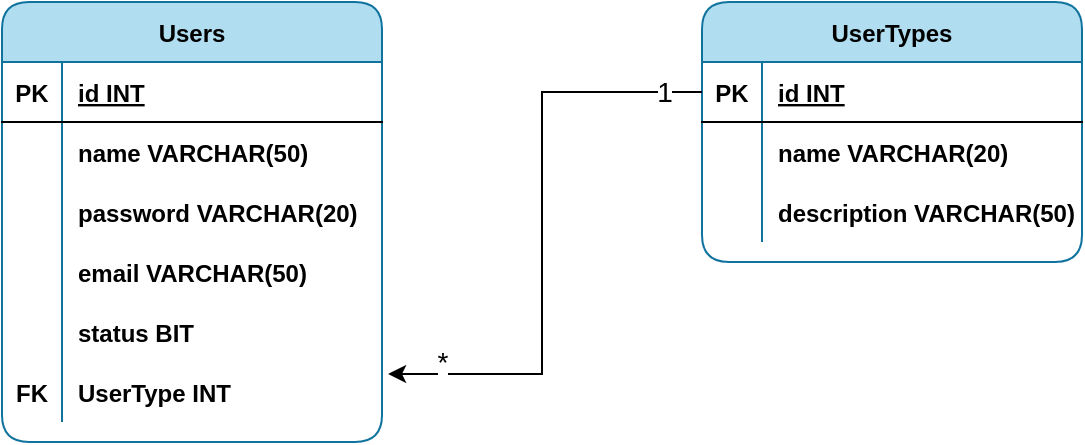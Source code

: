 <mxfile version="15.4.0" type="device"><diagram id="R2lEEEUBdFMjLlhIrx00" name="Page-1"><mxGraphModel dx="1064" dy="494" grid="1" gridSize="10" guides="1" tooltips="1" connect="1" arrows="1" fold="1" page="1" pageScale="1" pageWidth="850" pageHeight="1100" math="0" shadow="0" extFonts="Permanent Marker^https://fonts.googleapis.com/css?family=Permanent+Marker"><root><mxCell id="0"/><mxCell id="1" parent="0"/><mxCell id="CzEHlBc1Xpwd7CCSEpgQ-1" value="Users" style="shape=table;startSize=30;container=1;collapsible=1;childLayout=tableLayout;fixedRows=1;rowLines=0;fontStyle=1;align=center;resizeLast=1;rounded=1;fillColor=#b1ddf0;strokeColor=#10739e;" parent="1" vertex="1"><mxGeometry x="180" y="100" width="190" height="220" as="geometry"/></mxCell><mxCell id="CzEHlBc1Xpwd7CCSEpgQ-2" value="" style="shape=partialRectangle;collapsible=0;dropTarget=0;pointerEvents=0;fillColor=none;top=0;left=0;bottom=1;right=0;points=[[0,0.5],[1,0.5]];portConstraint=eastwest;" parent="CzEHlBc1Xpwd7CCSEpgQ-1" vertex="1"><mxGeometry y="30" width="190" height="30" as="geometry"/></mxCell><mxCell id="CzEHlBc1Xpwd7CCSEpgQ-3" value="PK" style="shape=partialRectangle;connectable=0;fillColor=none;top=0;left=0;bottom=0;right=0;fontStyle=1;overflow=hidden;" parent="CzEHlBc1Xpwd7CCSEpgQ-2" vertex="1"><mxGeometry width="30" height="30" as="geometry"><mxRectangle width="30" height="30" as="alternateBounds"/></mxGeometry></mxCell><mxCell id="CzEHlBc1Xpwd7CCSEpgQ-4" value="id INT" style="shape=partialRectangle;connectable=0;fillColor=none;top=0;left=0;bottom=0;right=0;align=left;spacingLeft=6;fontStyle=5;overflow=hidden;" parent="CzEHlBc1Xpwd7CCSEpgQ-2" vertex="1"><mxGeometry x="30" width="160" height="30" as="geometry"><mxRectangle width="160" height="30" as="alternateBounds"/></mxGeometry></mxCell><mxCell id="CzEHlBc1Xpwd7CCSEpgQ-5" value="" style="shape=partialRectangle;collapsible=0;dropTarget=0;pointerEvents=0;fillColor=none;top=0;left=0;bottom=0;right=0;points=[[0,0.5],[1,0.5]];portConstraint=eastwest;" parent="CzEHlBc1Xpwd7CCSEpgQ-1" vertex="1"><mxGeometry y="60" width="190" height="30" as="geometry"/></mxCell><mxCell id="CzEHlBc1Xpwd7CCSEpgQ-6" value="" style="shape=partialRectangle;connectable=0;fillColor=none;top=0;left=0;bottom=0;right=0;editable=1;overflow=hidden;" parent="CzEHlBc1Xpwd7CCSEpgQ-5" vertex="1"><mxGeometry width="30" height="30" as="geometry"><mxRectangle width="30" height="30" as="alternateBounds"/></mxGeometry></mxCell><mxCell id="CzEHlBc1Xpwd7CCSEpgQ-7" value="name VARCHAR(50)" style="shape=partialRectangle;connectable=0;fillColor=none;top=0;left=0;bottom=0;right=0;align=left;spacingLeft=6;overflow=hidden;fontStyle=1" parent="CzEHlBc1Xpwd7CCSEpgQ-5" vertex="1"><mxGeometry x="30" width="160" height="30" as="geometry"><mxRectangle width="160" height="30" as="alternateBounds"/></mxGeometry></mxCell><mxCell id="CzEHlBc1Xpwd7CCSEpgQ-8" value="" style="shape=partialRectangle;collapsible=0;dropTarget=0;pointerEvents=0;fillColor=none;top=0;left=0;bottom=0;right=0;points=[[0,0.5],[1,0.5]];portConstraint=eastwest;" parent="CzEHlBc1Xpwd7CCSEpgQ-1" vertex="1"><mxGeometry y="90" width="190" height="30" as="geometry"/></mxCell><mxCell id="CzEHlBc1Xpwd7CCSEpgQ-9" value="" style="shape=partialRectangle;connectable=0;fillColor=none;top=0;left=0;bottom=0;right=0;editable=1;overflow=hidden;" parent="CzEHlBc1Xpwd7CCSEpgQ-8" vertex="1"><mxGeometry width="30" height="30" as="geometry"><mxRectangle width="30" height="30" as="alternateBounds"/></mxGeometry></mxCell><mxCell id="CzEHlBc1Xpwd7CCSEpgQ-10" value="password VARCHAR(20)" style="shape=partialRectangle;connectable=0;fillColor=none;top=0;left=0;bottom=0;right=0;align=left;spacingLeft=6;overflow=hidden;fontStyle=1" parent="CzEHlBc1Xpwd7CCSEpgQ-8" vertex="1"><mxGeometry x="30" width="160" height="30" as="geometry"><mxRectangle width="160" height="30" as="alternateBounds"/></mxGeometry></mxCell><mxCell id="CzEHlBc1Xpwd7CCSEpgQ-11" value="" style="shape=partialRectangle;collapsible=0;dropTarget=0;pointerEvents=0;fillColor=none;top=0;left=0;bottom=0;right=0;points=[[0,0.5],[1,0.5]];portConstraint=eastwest;" parent="CzEHlBc1Xpwd7CCSEpgQ-1" vertex="1"><mxGeometry y="120" width="190" height="30" as="geometry"/></mxCell><mxCell id="CzEHlBc1Xpwd7CCSEpgQ-12" value="" style="shape=partialRectangle;connectable=0;fillColor=none;top=0;left=0;bottom=0;right=0;editable=1;overflow=hidden;" parent="CzEHlBc1Xpwd7CCSEpgQ-11" vertex="1"><mxGeometry width="30" height="30" as="geometry"><mxRectangle width="30" height="30" as="alternateBounds"/></mxGeometry></mxCell><mxCell id="CzEHlBc1Xpwd7CCSEpgQ-13" value="email VARCHAR(50)" style="shape=partialRectangle;connectable=0;fillColor=none;top=0;left=0;bottom=0;right=0;align=left;spacingLeft=6;overflow=hidden;fontStyle=1" parent="CzEHlBc1Xpwd7CCSEpgQ-11" vertex="1"><mxGeometry x="30" width="160" height="30" as="geometry"><mxRectangle width="160" height="30" as="alternateBounds"/></mxGeometry></mxCell><mxCell id="CzEHlBc1Xpwd7CCSEpgQ-14" value="" style="shape=partialRectangle;collapsible=0;dropTarget=0;pointerEvents=0;fillColor=none;top=0;left=0;bottom=0;right=0;points=[[0,0.5],[1,0.5]];portConstraint=eastwest;" parent="CzEHlBc1Xpwd7CCSEpgQ-1" vertex="1"><mxGeometry y="150" width="190" height="30" as="geometry"/></mxCell><mxCell id="CzEHlBc1Xpwd7CCSEpgQ-15" value="" style="shape=partialRectangle;connectable=0;fillColor=none;top=0;left=0;bottom=0;right=0;editable=1;overflow=hidden;" parent="CzEHlBc1Xpwd7CCSEpgQ-14" vertex="1"><mxGeometry width="30" height="30" as="geometry"><mxRectangle width="30" height="30" as="alternateBounds"/></mxGeometry></mxCell><mxCell id="CzEHlBc1Xpwd7CCSEpgQ-16" value="status BIT" style="shape=partialRectangle;connectable=0;fillColor=none;top=0;left=0;bottom=0;right=0;align=left;spacingLeft=6;overflow=hidden;fontStyle=1" parent="CzEHlBc1Xpwd7CCSEpgQ-14" vertex="1"><mxGeometry x="30" width="160" height="30" as="geometry"><mxRectangle width="160" height="30" as="alternateBounds"/></mxGeometry></mxCell><mxCell id="CzEHlBc1Xpwd7CCSEpgQ-23" value="" style="shape=partialRectangle;collapsible=0;dropTarget=0;pointerEvents=0;fillColor=none;top=0;left=0;bottom=0;right=0;points=[[0,0.5],[1,0.5]];portConstraint=eastwest;" parent="CzEHlBc1Xpwd7CCSEpgQ-1" vertex="1"><mxGeometry y="180" width="190" height="30" as="geometry"/></mxCell><mxCell id="CzEHlBc1Xpwd7CCSEpgQ-24" value="FK" style="shape=partialRectangle;connectable=0;fillColor=none;top=0;left=0;bottom=0;right=0;editable=1;overflow=hidden;fontStyle=1" parent="CzEHlBc1Xpwd7CCSEpgQ-23" vertex="1"><mxGeometry width="30" height="30" as="geometry"><mxRectangle width="30" height="30" as="alternateBounds"/></mxGeometry></mxCell><mxCell id="CzEHlBc1Xpwd7CCSEpgQ-25" value="UserType INT" style="shape=partialRectangle;connectable=0;fillColor=none;top=0;left=0;bottom=0;right=0;align=left;spacingLeft=6;overflow=hidden;fontStyle=1" parent="CzEHlBc1Xpwd7CCSEpgQ-23" vertex="1"><mxGeometry x="30" width="160" height="30" as="geometry"><mxRectangle width="160" height="30" as="alternateBounds"/></mxGeometry></mxCell><mxCell id="CzEHlBc1Xpwd7CCSEpgQ-45" value="UserTypes" style="shape=table;startSize=30;container=1;collapsible=1;childLayout=tableLayout;fixedRows=1;rowLines=0;fontStyle=1;align=center;resizeLast=1;rounded=1;fillColor=#b1ddf0;strokeColor=#10739e;" parent="1" vertex="1"><mxGeometry x="530" y="100" width="190" height="130" as="geometry"/></mxCell><mxCell id="CzEHlBc1Xpwd7CCSEpgQ-46" value="" style="shape=partialRectangle;collapsible=0;dropTarget=0;pointerEvents=0;fillColor=none;top=0;left=0;bottom=1;right=0;points=[[0,0.5],[1,0.5]];portConstraint=eastwest;" parent="CzEHlBc1Xpwd7CCSEpgQ-45" vertex="1"><mxGeometry y="30" width="190" height="30" as="geometry"/></mxCell><mxCell id="CzEHlBc1Xpwd7CCSEpgQ-47" value="PK" style="shape=partialRectangle;connectable=0;fillColor=none;top=0;left=0;bottom=0;right=0;fontStyle=1;overflow=hidden;" parent="CzEHlBc1Xpwd7CCSEpgQ-46" vertex="1"><mxGeometry width="30" height="30" as="geometry"><mxRectangle width="30" height="30" as="alternateBounds"/></mxGeometry></mxCell><mxCell id="CzEHlBc1Xpwd7CCSEpgQ-48" value="id INT" style="shape=partialRectangle;connectable=0;fillColor=none;top=0;left=0;bottom=0;right=0;align=left;spacingLeft=6;fontStyle=5;overflow=hidden;" parent="CzEHlBc1Xpwd7CCSEpgQ-46" vertex="1"><mxGeometry x="30" width="160" height="30" as="geometry"><mxRectangle width="160" height="30" as="alternateBounds"/></mxGeometry></mxCell><mxCell id="CzEHlBc1Xpwd7CCSEpgQ-49" value="" style="shape=partialRectangle;collapsible=0;dropTarget=0;pointerEvents=0;fillColor=none;top=0;left=0;bottom=0;right=0;points=[[0,0.5],[1,0.5]];portConstraint=eastwest;" parent="CzEHlBc1Xpwd7CCSEpgQ-45" vertex="1"><mxGeometry y="60" width="190" height="30" as="geometry"/></mxCell><mxCell id="CzEHlBc1Xpwd7CCSEpgQ-50" value="" style="shape=partialRectangle;connectable=0;fillColor=none;top=0;left=0;bottom=0;right=0;editable=1;overflow=hidden;" parent="CzEHlBc1Xpwd7CCSEpgQ-49" vertex="1"><mxGeometry width="30" height="30" as="geometry"><mxRectangle width="30" height="30" as="alternateBounds"/></mxGeometry></mxCell><mxCell id="CzEHlBc1Xpwd7CCSEpgQ-51" value="name VARCHAR(20)" style="shape=partialRectangle;connectable=0;fillColor=none;top=0;left=0;bottom=0;right=0;align=left;spacingLeft=6;overflow=hidden;fontStyle=1" parent="CzEHlBc1Xpwd7CCSEpgQ-49" vertex="1"><mxGeometry x="30" width="160" height="30" as="geometry"><mxRectangle width="160" height="30" as="alternateBounds"/></mxGeometry></mxCell><mxCell id="CzEHlBc1Xpwd7CCSEpgQ-52" value="" style="shape=partialRectangle;collapsible=0;dropTarget=0;pointerEvents=0;fillColor=none;top=0;left=0;bottom=0;right=0;points=[[0,0.5],[1,0.5]];portConstraint=eastwest;" parent="CzEHlBc1Xpwd7CCSEpgQ-45" vertex="1"><mxGeometry y="90" width="190" height="30" as="geometry"/></mxCell><mxCell id="CzEHlBc1Xpwd7CCSEpgQ-53" value="" style="shape=partialRectangle;connectable=0;fillColor=none;top=0;left=0;bottom=0;right=0;editable=1;overflow=hidden;" parent="CzEHlBc1Xpwd7CCSEpgQ-52" vertex="1"><mxGeometry width="30" height="30" as="geometry"><mxRectangle width="30" height="30" as="alternateBounds"/></mxGeometry></mxCell><mxCell id="CzEHlBc1Xpwd7CCSEpgQ-54" value="description VARCHAR(50)" style="shape=partialRectangle;connectable=0;fillColor=none;top=0;left=0;bottom=0;right=0;align=left;spacingLeft=6;overflow=hidden;fontStyle=1" parent="CzEHlBc1Xpwd7CCSEpgQ-52" vertex="1"><mxGeometry x="30" width="160" height="30" as="geometry"><mxRectangle width="160" height="30" as="alternateBounds"/></mxGeometry></mxCell><mxCell id="CzEHlBc1Xpwd7CCSEpgQ-63" style="edgeStyle=orthogonalEdgeStyle;rounded=0;orthogonalLoop=1;jettySize=auto;html=1;exitX=0;exitY=0.5;exitDx=0;exitDy=0;entryX=1.016;entryY=0.2;entryDx=0;entryDy=0;entryPerimeter=0;" parent="1" source="CzEHlBc1Xpwd7CCSEpgQ-46" target="CzEHlBc1Xpwd7CCSEpgQ-23" edge="1"><mxGeometry relative="1" as="geometry"/></mxCell><mxCell id="CzEHlBc1Xpwd7CCSEpgQ-64" value="1" style="edgeLabel;html=1;align=center;verticalAlign=middle;resizable=0;points=[];fontSize=14;" parent="CzEHlBc1Xpwd7CCSEpgQ-63" vertex="1" connectable="0"><mxGeometry x="-0.873" relative="1" as="geometry"><mxPoint as="offset"/></mxGeometry></mxCell><mxCell id="By8rmhVGEN32YmlcCtqm-1" value="*&lt;br style=&quot;font-size: 14px;&quot;&gt;&lt;font style=&quot;font-size: 14px;&quot;&gt;&lt;br style=&quot;font-size: 14px;&quot;&gt;&lt;/font&gt;" style="edgeLabel;html=1;align=center;verticalAlign=middle;resizable=0;points=[];fontSize=14;" parent="CzEHlBc1Xpwd7CCSEpgQ-63" vertex="1" connectable="0"><mxGeometry x="0.584" y="2" relative="1" as="geometry"><mxPoint x="-35" as="offset"/></mxGeometry></mxCell></root></mxGraphModel></diagram></mxfile>